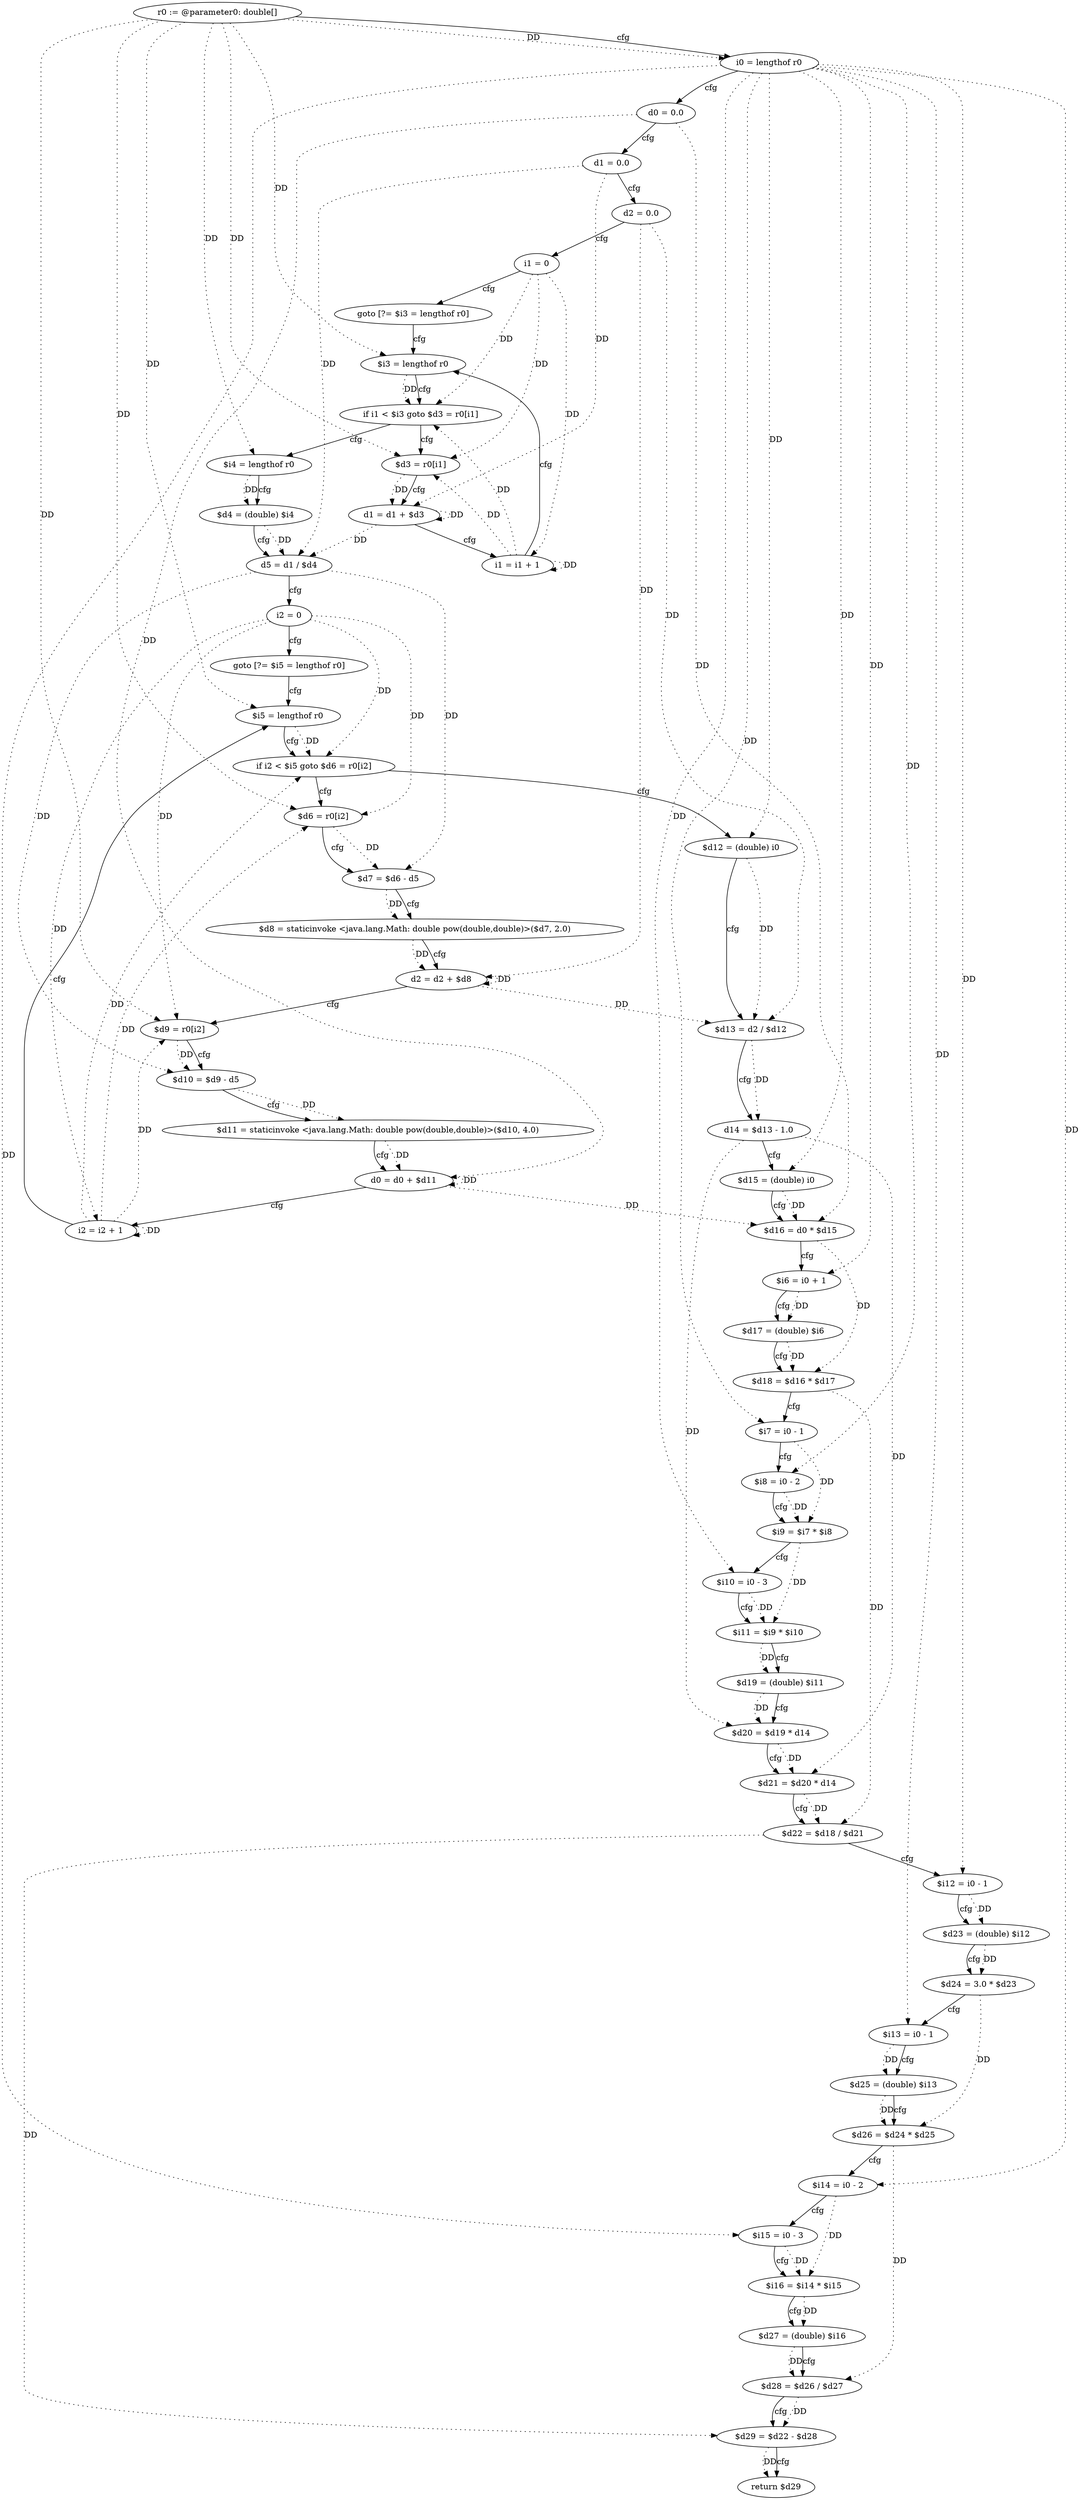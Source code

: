 digraph "sampleKurtosis" {
    "0" [label="r0 := @parameter0: double[]",];
    "1" [label="i0 = lengthof r0",];
    "2" [label="d0 = 0.0",];
    "3" [label="d1 = 0.0",];
    "4" [label="d2 = 0.0",];
    "5" [label="i1 = 0",];
    "6" [label="goto [?= $i3 = lengthof r0]",];
    "7" [label="$d3 = r0[i1]",];
    "8" [label="d1 = d1 + $d3",];
    "9" [label="i1 = i1 + 1",];
    "10" [label="$i3 = lengthof r0",];
    "11" [label="if i1 < $i3 goto $d3 = r0[i1]",];
    "12" [label="$i4 = lengthof r0",];
    "13" [label="$d4 = (double) $i4",];
    "14" [label="d5 = d1 / $d4",];
    "15" [label="i2 = 0",];
    "16" [label="goto [?= $i5 = lengthof r0]",];
    "17" [label="$d6 = r0[i2]",];
    "18" [label="$d7 = $d6 - d5",];
    "19" [label="$d8 = staticinvoke <java.lang.Math: double pow(double,double)>($d7, 2.0)",];
    "20" [label="d2 = d2 + $d8",];
    "21" [label="$d9 = r0[i2]",];
    "22" [label="$d10 = $d9 - d5",];
    "23" [label="$d11 = staticinvoke <java.lang.Math: double pow(double,double)>($d10, 4.0)",];
    "24" [label="d0 = d0 + $d11",];
    "25" [label="i2 = i2 + 1",];
    "26" [label="$i5 = lengthof r0",];
    "27" [label="if i2 < $i5 goto $d6 = r0[i2]",];
    "28" [label="$d12 = (double) i0",];
    "29" [label="$d13 = d2 / $d12",];
    "30" [label="d14 = $d13 - 1.0",];
    "31" [label="$d15 = (double) i0",];
    "32" [label="$d16 = d0 * $d15",];
    "33" [label="$i6 = i0 + 1",];
    "34" [label="$d17 = (double) $i6",];
    "35" [label="$d18 = $d16 * $d17",];
    "36" [label="$i7 = i0 - 1",];
    "37" [label="$i8 = i0 - 2",];
    "38" [label="$i9 = $i7 * $i8",];
    "39" [label="$i10 = i0 - 3",];
    "40" [label="$i11 = $i9 * $i10",];
    "41" [label="$d19 = (double) $i11",];
    "42" [label="$d20 = $d19 * d14",];
    "43" [label="$d21 = $d20 * d14",];
    "44" [label="$d22 = $d18 / $d21",];
    "45" [label="$i12 = i0 - 1",];
    "46" [label="$d23 = (double) $i12",];
    "47" [label="$d24 = 3.0 * $d23",];
    "48" [label="$i13 = i0 - 1",];
    "49" [label="$d25 = (double) $i13",];
    "50" [label="$d26 = $d24 * $d25",];
    "51" [label="$i14 = i0 - 2",];
    "52" [label="$i15 = i0 - 3",];
    "53" [label="$i16 = $i14 * $i15",];
    "54" [label="$d27 = (double) $i16",];
    "55" [label="$d28 = $d26 / $d27",];
    "56" [label="$d29 = $d22 - $d28",];
    "57" [label="return $d29",];
    "0"->"1" [label="DD",style=dotted,];
    "0"->"7" [label="DD",style=dotted,];
    "0"->"10" [label="DD",style=dotted,];
    "0"->"12" [label="DD",style=dotted,];
    "0"->"17" [label="DD",style=dotted,];
    "0"->"21" [label="DD",style=dotted,];
    "0"->"26" [label="DD",style=dotted,];
    "1"->"28" [label="DD",style=dotted,];
    "1"->"31" [label="DD",style=dotted,];
    "1"->"33" [label="DD",style=dotted,];
    "1"->"36" [label="DD",style=dotted,];
    "1"->"37" [label="DD",style=dotted,];
    "1"->"39" [label="DD",style=dotted,];
    "1"->"45" [label="DD",style=dotted,];
    "1"->"48" [label="DD",style=dotted,];
    "1"->"51" [label="DD",style=dotted,];
    "1"->"52" [label="DD",style=dotted,];
    "2"->"24" [label="DD",style=dotted,];
    "2"->"32" [label="DD",style=dotted,];
    "3"->"8" [label="DD",style=dotted,];
    "3"->"14" [label="DD",style=dotted,];
    "4"->"20" [label="DD",style=dotted,];
    "4"->"29" [label="DD",style=dotted,];
    "5"->"7" [label="DD",style=dotted,];
    "5"->"9" [label="DD",style=dotted,];
    "5"->"11" [label="DD",style=dotted,];
    "7"->"8" [label="DD",style=dotted,];
    "8"->"8" [label="DD",style=dotted,];
    "8"->"14" [label="DD",style=dotted,];
    "9"->"7" [label="DD",style=dotted,];
    "9"->"9" [label="DD",style=dotted,];
    "9"->"11" [label="DD",style=dotted,];
    "10"->"11" [label="DD",style=dotted,];
    "12"->"13" [label="DD",style=dotted,];
    "13"->"14" [label="DD",style=dotted,];
    "14"->"18" [label="DD",style=dotted,];
    "14"->"22" [label="DD",style=dotted,];
    "15"->"17" [label="DD",style=dotted,];
    "15"->"21" [label="DD",style=dotted,];
    "15"->"25" [label="DD",style=dotted,];
    "15"->"27" [label="DD",style=dotted,];
    "17"->"18" [label="DD",style=dotted,];
    "18"->"19" [label="DD",style=dotted,];
    "19"->"20" [label="DD",style=dotted,];
    "20"->"20" [label="DD",style=dotted,];
    "20"->"29" [label="DD",style=dotted,];
    "21"->"22" [label="DD",style=dotted,];
    "22"->"23" [label="DD",style=dotted,];
    "23"->"24" [label="DD",style=dotted,];
    "24"->"24" [label="DD",style=dotted,];
    "24"->"32" [label="DD",style=dotted,];
    "25"->"17" [label="DD",style=dotted,];
    "25"->"21" [label="DD",style=dotted,];
    "25"->"25" [label="DD",style=dotted,];
    "25"->"27" [label="DD",style=dotted,];
    "26"->"27" [label="DD",style=dotted,];
    "28"->"29" [label="DD",style=dotted,];
    "29"->"30" [label="DD",style=dotted,];
    "30"->"42" [label="DD",style=dotted,];
    "30"->"43" [label="DD",style=dotted,];
    "31"->"32" [label="DD",style=dotted,];
    "32"->"35" [label="DD",style=dotted,];
    "33"->"34" [label="DD",style=dotted,];
    "34"->"35" [label="DD",style=dotted,];
    "35"->"44" [label="DD",style=dotted,];
    "36"->"38" [label="DD",style=dotted,];
    "37"->"38" [label="DD",style=dotted,];
    "38"->"40" [label="DD",style=dotted,];
    "39"->"40" [label="DD",style=dotted,];
    "40"->"41" [label="DD",style=dotted,];
    "41"->"42" [label="DD",style=dotted,];
    "42"->"43" [label="DD",style=dotted,];
    "43"->"44" [label="DD",style=dotted,];
    "44"->"56" [label="DD",style=dotted,];
    "45"->"46" [label="DD",style=dotted,];
    "46"->"47" [label="DD",style=dotted,];
    "47"->"50" [label="DD",style=dotted,];
    "48"->"49" [label="DD",style=dotted,];
    "49"->"50" [label="DD",style=dotted,];
    "50"->"55" [label="DD",style=dotted,];
    "51"->"53" [label="DD",style=dotted,];
    "52"->"53" [label="DD",style=dotted,];
    "53"->"54" [label="DD",style=dotted,];
    "54"->"55" [label="DD",style=dotted,];
    "55"->"56" [label="DD",style=dotted,];
    "56"->"57" [label="DD",style=dotted,];
    "0"->"1" [label="cfg",];
    "1"->"2" [label="cfg",];
    "2"->"3" [label="cfg",];
    "3"->"4" [label="cfg",];
    "4"->"5" [label="cfg",];
    "5"->"6" [label="cfg",];
    "6"->"10" [label="cfg",];
    "7"->"8" [label="cfg",];
    "8"->"9" [label="cfg",];
    "9"->"10" [label="cfg",];
    "10"->"11" [label="cfg",];
    "11"->"12" [label="cfg",];
    "11"->"7" [label="cfg",];
    "12"->"13" [label="cfg",];
    "13"->"14" [label="cfg",];
    "14"->"15" [label="cfg",];
    "15"->"16" [label="cfg",];
    "16"->"26" [label="cfg",];
    "17"->"18" [label="cfg",];
    "18"->"19" [label="cfg",];
    "19"->"20" [label="cfg",];
    "20"->"21" [label="cfg",];
    "21"->"22" [label="cfg",];
    "22"->"23" [label="cfg",];
    "23"->"24" [label="cfg",];
    "24"->"25" [label="cfg",];
    "25"->"26" [label="cfg",];
    "26"->"27" [label="cfg",];
    "27"->"28" [label="cfg",];
    "27"->"17" [label="cfg",];
    "28"->"29" [label="cfg",];
    "29"->"30" [label="cfg",];
    "30"->"31" [label="cfg",];
    "31"->"32" [label="cfg",];
    "32"->"33" [label="cfg",];
    "33"->"34" [label="cfg",];
    "34"->"35" [label="cfg",];
    "35"->"36" [label="cfg",];
    "36"->"37" [label="cfg",];
    "37"->"38" [label="cfg",];
    "38"->"39" [label="cfg",];
    "39"->"40" [label="cfg",];
    "40"->"41" [label="cfg",];
    "41"->"42" [label="cfg",];
    "42"->"43" [label="cfg",];
    "43"->"44" [label="cfg",];
    "44"->"45" [label="cfg",];
    "45"->"46" [label="cfg",];
    "46"->"47" [label="cfg",];
    "47"->"48" [label="cfg",];
    "48"->"49" [label="cfg",];
    "49"->"50" [label="cfg",];
    "50"->"51" [label="cfg",];
    "51"->"52" [label="cfg",];
    "52"->"53" [label="cfg",];
    "53"->"54" [label="cfg",];
    "54"->"55" [label="cfg",];
    "55"->"56" [label="cfg",];
    "56"->"57" [label="cfg",];
}
